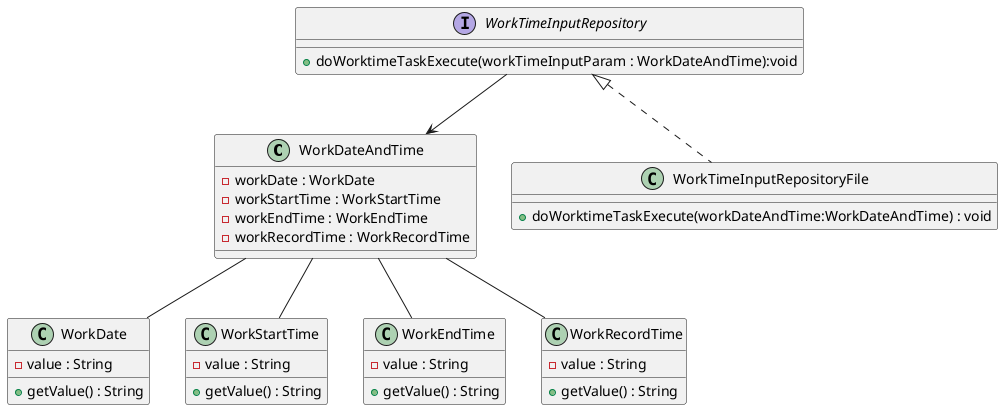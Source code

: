 @startuml


class WorkDateAndTime {
    - workDate : WorkDate
    - workStartTime : WorkStartTime
    - workEndTime : WorkEndTime
    - workRecordTime : WorkRecordTime
}

class WorkDate {
    - value : String
    + getValue() : String
}

class WorkStartTime {
    - value : String
    + getValue() : String
}

class WorkEndTime {
    - value : String
    + getValue() : String
}

class WorkRecordTime {
    - value : String
    + getValue() : String
}

interface WorkTimeInputRepository {
    + doWorktimeTaskExecute(workTimeInputParam : WorkDateAndTime):void
}

WorkDateAndTime -- WorkDate
WorkDateAndTime -- WorkStartTime
WorkDateAndTime -- WorkEndTime
WorkDateAndTime -- WorkRecordTime
WorkTimeInputRepository --> WorkDateAndTime

class WorkTimeInputRepositoryFile {
    + doWorktimeTaskExecute(workDateAndTime:WorkDateAndTime) : void
}

WorkTimeInputRepository <|.. WorkTimeInputRepositoryFile
@enduml